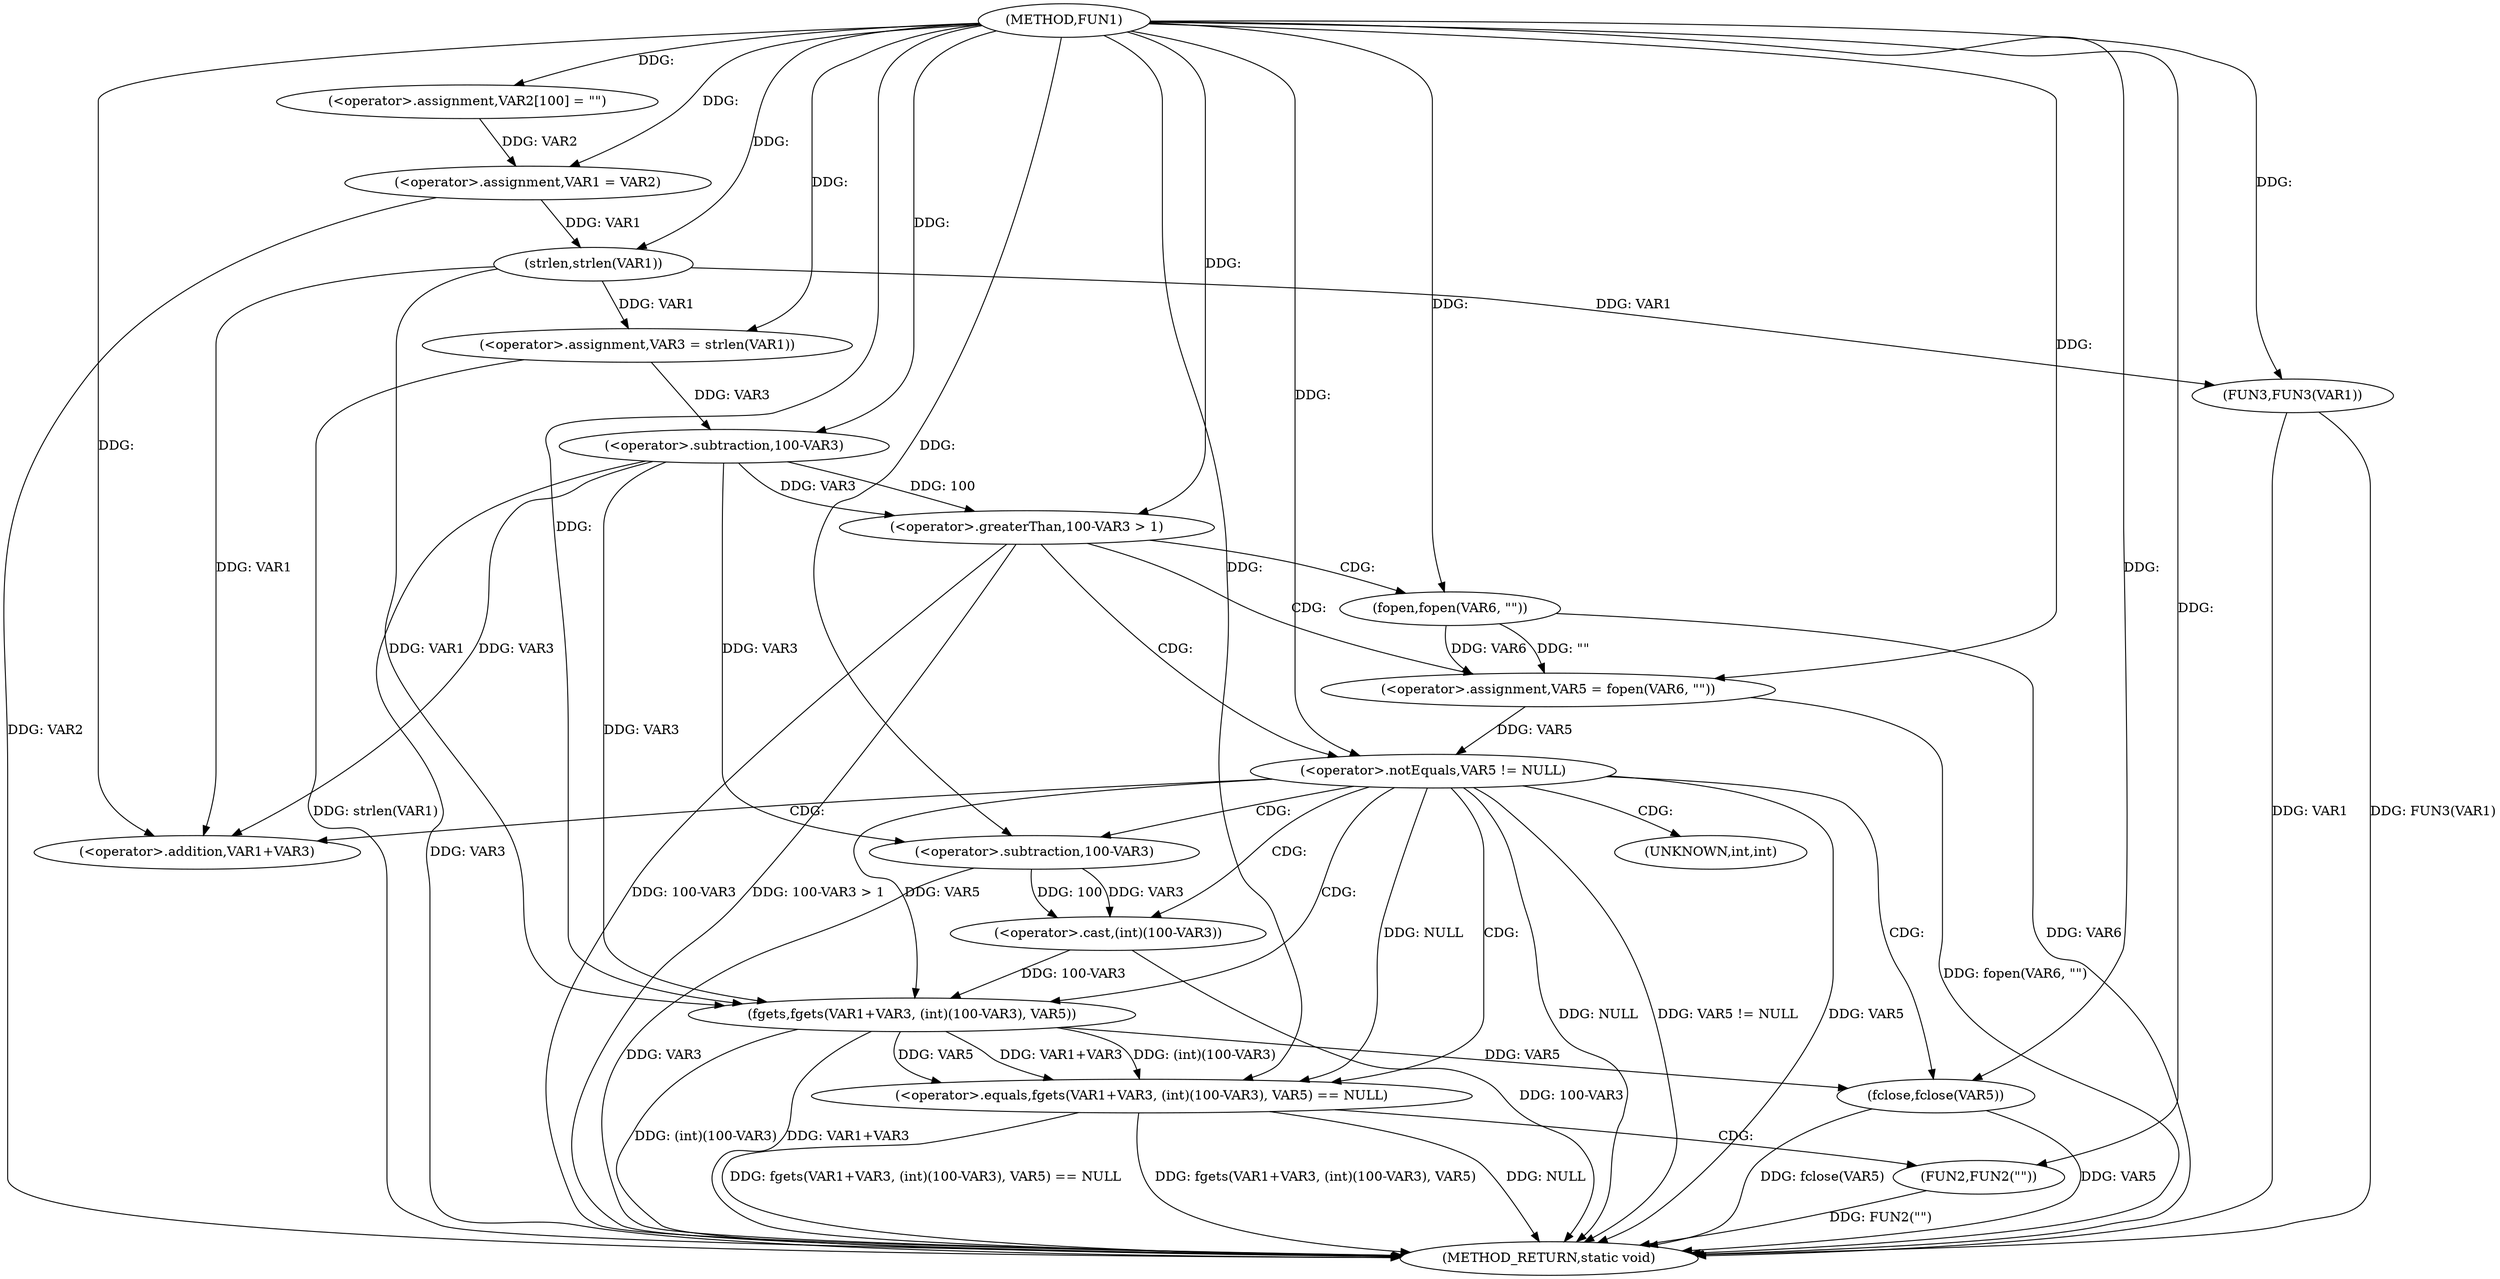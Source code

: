 digraph FUN1 {  
"1000100" [label = "(METHOD,FUN1)" ]
"1000154" [label = "(METHOD_RETURN,static void)" ]
"1000104" [label = "(<operator>.assignment,VAR2[100] = \"\")" ]
"1000107" [label = "(<operator>.assignment,VAR1 = VAR2)" ]
"1000112" [label = "(<operator>.assignment,VAR3 = strlen(VAR1))" ]
"1000114" [label = "(strlen,strlen(VAR1))" ]
"1000118" [label = "(<operator>.greaterThan,100-VAR3 > 1)" ]
"1000119" [label = "(<operator>.subtraction,100-VAR3)" ]
"1000124" [label = "(<operator>.assignment,VAR5 = fopen(VAR6, \"\"))" ]
"1000126" [label = "(fopen,fopen(VAR6, \"\"))" ]
"1000130" [label = "(<operator>.notEquals,VAR5 != NULL)" ]
"1000135" [label = "(<operator>.equals,fgets(VAR1+VAR3, (int)(100-VAR3), VAR5) == NULL)" ]
"1000136" [label = "(fgets,fgets(VAR1+VAR3, (int)(100-VAR3), VAR5))" ]
"1000137" [label = "(<operator>.addition,VAR1+VAR3)" ]
"1000140" [label = "(<operator>.cast,(int)(100-VAR3))" ]
"1000142" [label = "(<operator>.subtraction,100-VAR3)" ]
"1000148" [label = "(FUN2,FUN2(\"\"))" ]
"1000150" [label = "(fclose,fclose(VAR5))" ]
"1000152" [label = "(FUN3,FUN3(VAR1))" ]
"1000141" [label = "(UNKNOWN,int,int)" ]
  "1000140" -> "1000154"  [ label = "DDG: 100-VAR3"] 
  "1000112" -> "1000154"  [ label = "DDG: strlen(VAR1)"] 
  "1000130" -> "1000154"  [ label = "DDG: NULL"] 
  "1000142" -> "1000154"  [ label = "DDG: VAR3"] 
  "1000119" -> "1000154"  [ label = "DDG: VAR3"] 
  "1000148" -> "1000154"  [ label = "DDG: FUN2(\"\")"] 
  "1000118" -> "1000154"  [ label = "DDG: 100-VAR3 > 1"] 
  "1000135" -> "1000154"  [ label = "DDG: fgets(VAR1+VAR3, (int)(100-VAR3), VAR5) == NULL"] 
  "1000135" -> "1000154"  [ label = "DDG: fgets(VAR1+VAR3, (int)(100-VAR3), VAR5)"] 
  "1000150" -> "1000154"  [ label = "DDG: fclose(VAR5)"] 
  "1000118" -> "1000154"  [ label = "DDG: 100-VAR3"] 
  "1000135" -> "1000154"  [ label = "DDG: NULL"] 
  "1000130" -> "1000154"  [ label = "DDG: VAR5 != NULL"] 
  "1000124" -> "1000154"  [ label = "DDG: fopen(VAR6, \"\")"] 
  "1000150" -> "1000154"  [ label = "DDG: VAR5"] 
  "1000136" -> "1000154"  [ label = "DDG: (int)(100-VAR3)"] 
  "1000152" -> "1000154"  [ label = "DDG: FUN3(VAR1)"] 
  "1000126" -> "1000154"  [ label = "DDG: VAR6"] 
  "1000152" -> "1000154"  [ label = "DDG: VAR1"] 
  "1000136" -> "1000154"  [ label = "DDG: VAR1+VAR3"] 
  "1000107" -> "1000154"  [ label = "DDG: VAR2"] 
  "1000130" -> "1000154"  [ label = "DDG: VAR5"] 
  "1000100" -> "1000104"  [ label = "DDG: "] 
  "1000104" -> "1000107"  [ label = "DDG: VAR2"] 
  "1000100" -> "1000107"  [ label = "DDG: "] 
  "1000114" -> "1000112"  [ label = "DDG: VAR1"] 
  "1000100" -> "1000112"  [ label = "DDG: "] 
  "1000107" -> "1000114"  [ label = "DDG: VAR1"] 
  "1000100" -> "1000114"  [ label = "DDG: "] 
  "1000119" -> "1000118"  [ label = "DDG: 100"] 
  "1000119" -> "1000118"  [ label = "DDG: VAR3"] 
  "1000100" -> "1000119"  [ label = "DDG: "] 
  "1000112" -> "1000119"  [ label = "DDG: VAR3"] 
  "1000100" -> "1000118"  [ label = "DDG: "] 
  "1000126" -> "1000124"  [ label = "DDG: VAR6"] 
  "1000126" -> "1000124"  [ label = "DDG: \"\""] 
  "1000100" -> "1000124"  [ label = "DDG: "] 
  "1000100" -> "1000126"  [ label = "DDG: "] 
  "1000124" -> "1000130"  [ label = "DDG: VAR5"] 
  "1000100" -> "1000130"  [ label = "DDG: "] 
  "1000136" -> "1000135"  [ label = "DDG: VAR1+VAR3"] 
  "1000136" -> "1000135"  [ label = "DDG: (int)(100-VAR3)"] 
  "1000136" -> "1000135"  [ label = "DDG: VAR5"] 
  "1000114" -> "1000136"  [ label = "DDG: VAR1"] 
  "1000100" -> "1000136"  [ label = "DDG: "] 
  "1000119" -> "1000136"  [ label = "DDG: VAR3"] 
  "1000114" -> "1000137"  [ label = "DDG: VAR1"] 
  "1000100" -> "1000137"  [ label = "DDG: "] 
  "1000119" -> "1000137"  [ label = "DDG: VAR3"] 
  "1000140" -> "1000136"  [ label = "DDG: 100-VAR3"] 
  "1000142" -> "1000140"  [ label = "DDG: 100"] 
  "1000142" -> "1000140"  [ label = "DDG: VAR3"] 
  "1000100" -> "1000142"  [ label = "DDG: "] 
  "1000119" -> "1000142"  [ label = "DDG: VAR3"] 
  "1000130" -> "1000136"  [ label = "DDG: VAR5"] 
  "1000130" -> "1000135"  [ label = "DDG: NULL"] 
  "1000100" -> "1000135"  [ label = "DDG: "] 
  "1000100" -> "1000148"  [ label = "DDG: "] 
  "1000136" -> "1000150"  [ label = "DDG: VAR5"] 
  "1000100" -> "1000150"  [ label = "DDG: "] 
  "1000114" -> "1000152"  [ label = "DDG: VAR1"] 
  "1000100" -> "1000152"  [ label = "DDG: "] 
  "1000118" -> "1000126"  [ label = "CDG: "] 
  "1000118" -> "1000124"  [ label = "CDG: "] 
  "1000118" -> "1000130"  [ label = "CDG: "] 
  "1000130" -> "1000142"  [ label = "CDG: "] 
  "1000130" -> "1000137"  [ label = "CDG: "] 
  "1000130" -> "1000141"  [ label = "CDG: "] 
  "1000130" -> "1000150"  [ label = "CDG: "] 
  "1000130" -> "1000135"  [ label = "CDG: "] 
  "1000130" -> "1000136"  [ label = "CDG: "] 
  "1000130" -> "1000140"  [ label = "CDG: "] 
  "1000135" -> "1000148"  [ label = "CDG: "] 
}
